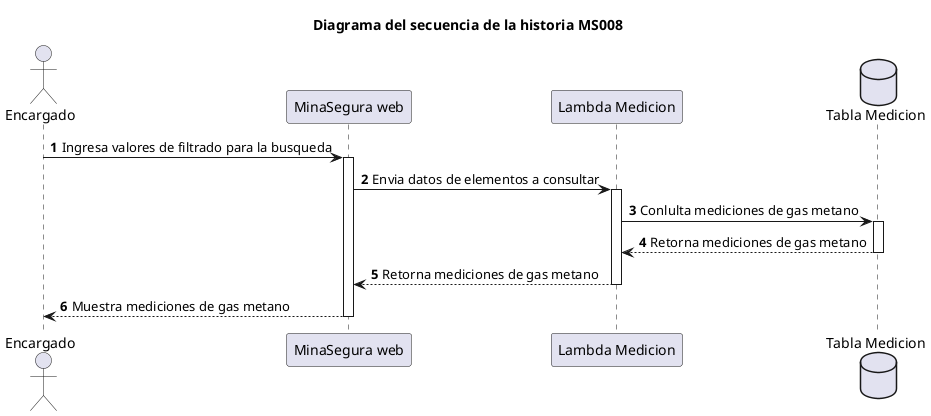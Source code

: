 @startuml hu1_sequence
autonumber

title Diagrama del secuencia de la historia MS008

actor Encargado
participant "MinaSegura web"
participant "Lambda Medicion"
database "Tabla Medicion"

Encargado->"MinaSegura web": Ingresa valores de filtrado para la busqueda
activate "MinaSegura web"
"MinaSegura web"->"Lambda Medicion": Envia datos de elementos a consultar
activate "Lambda Medicion"
"Lambda Medicion"->"Tabla Medicion": Conlulta mediciones de gas metano
activate "Tabla Medicion"
"Tabla Medicion"-->"Lambda Medicion": Retorna mediciones de gas metano
deactivate "Tabla Medicion"
"Lambda Medicion"-->"MinaSegura web": Retorna mediciones de gas metano
deactivate "Lambda Medicion"
"MinaSegura web"-->Encargado:Muestra mediciones de gas metano
deactivate "MinaSegura web"
@enduml
